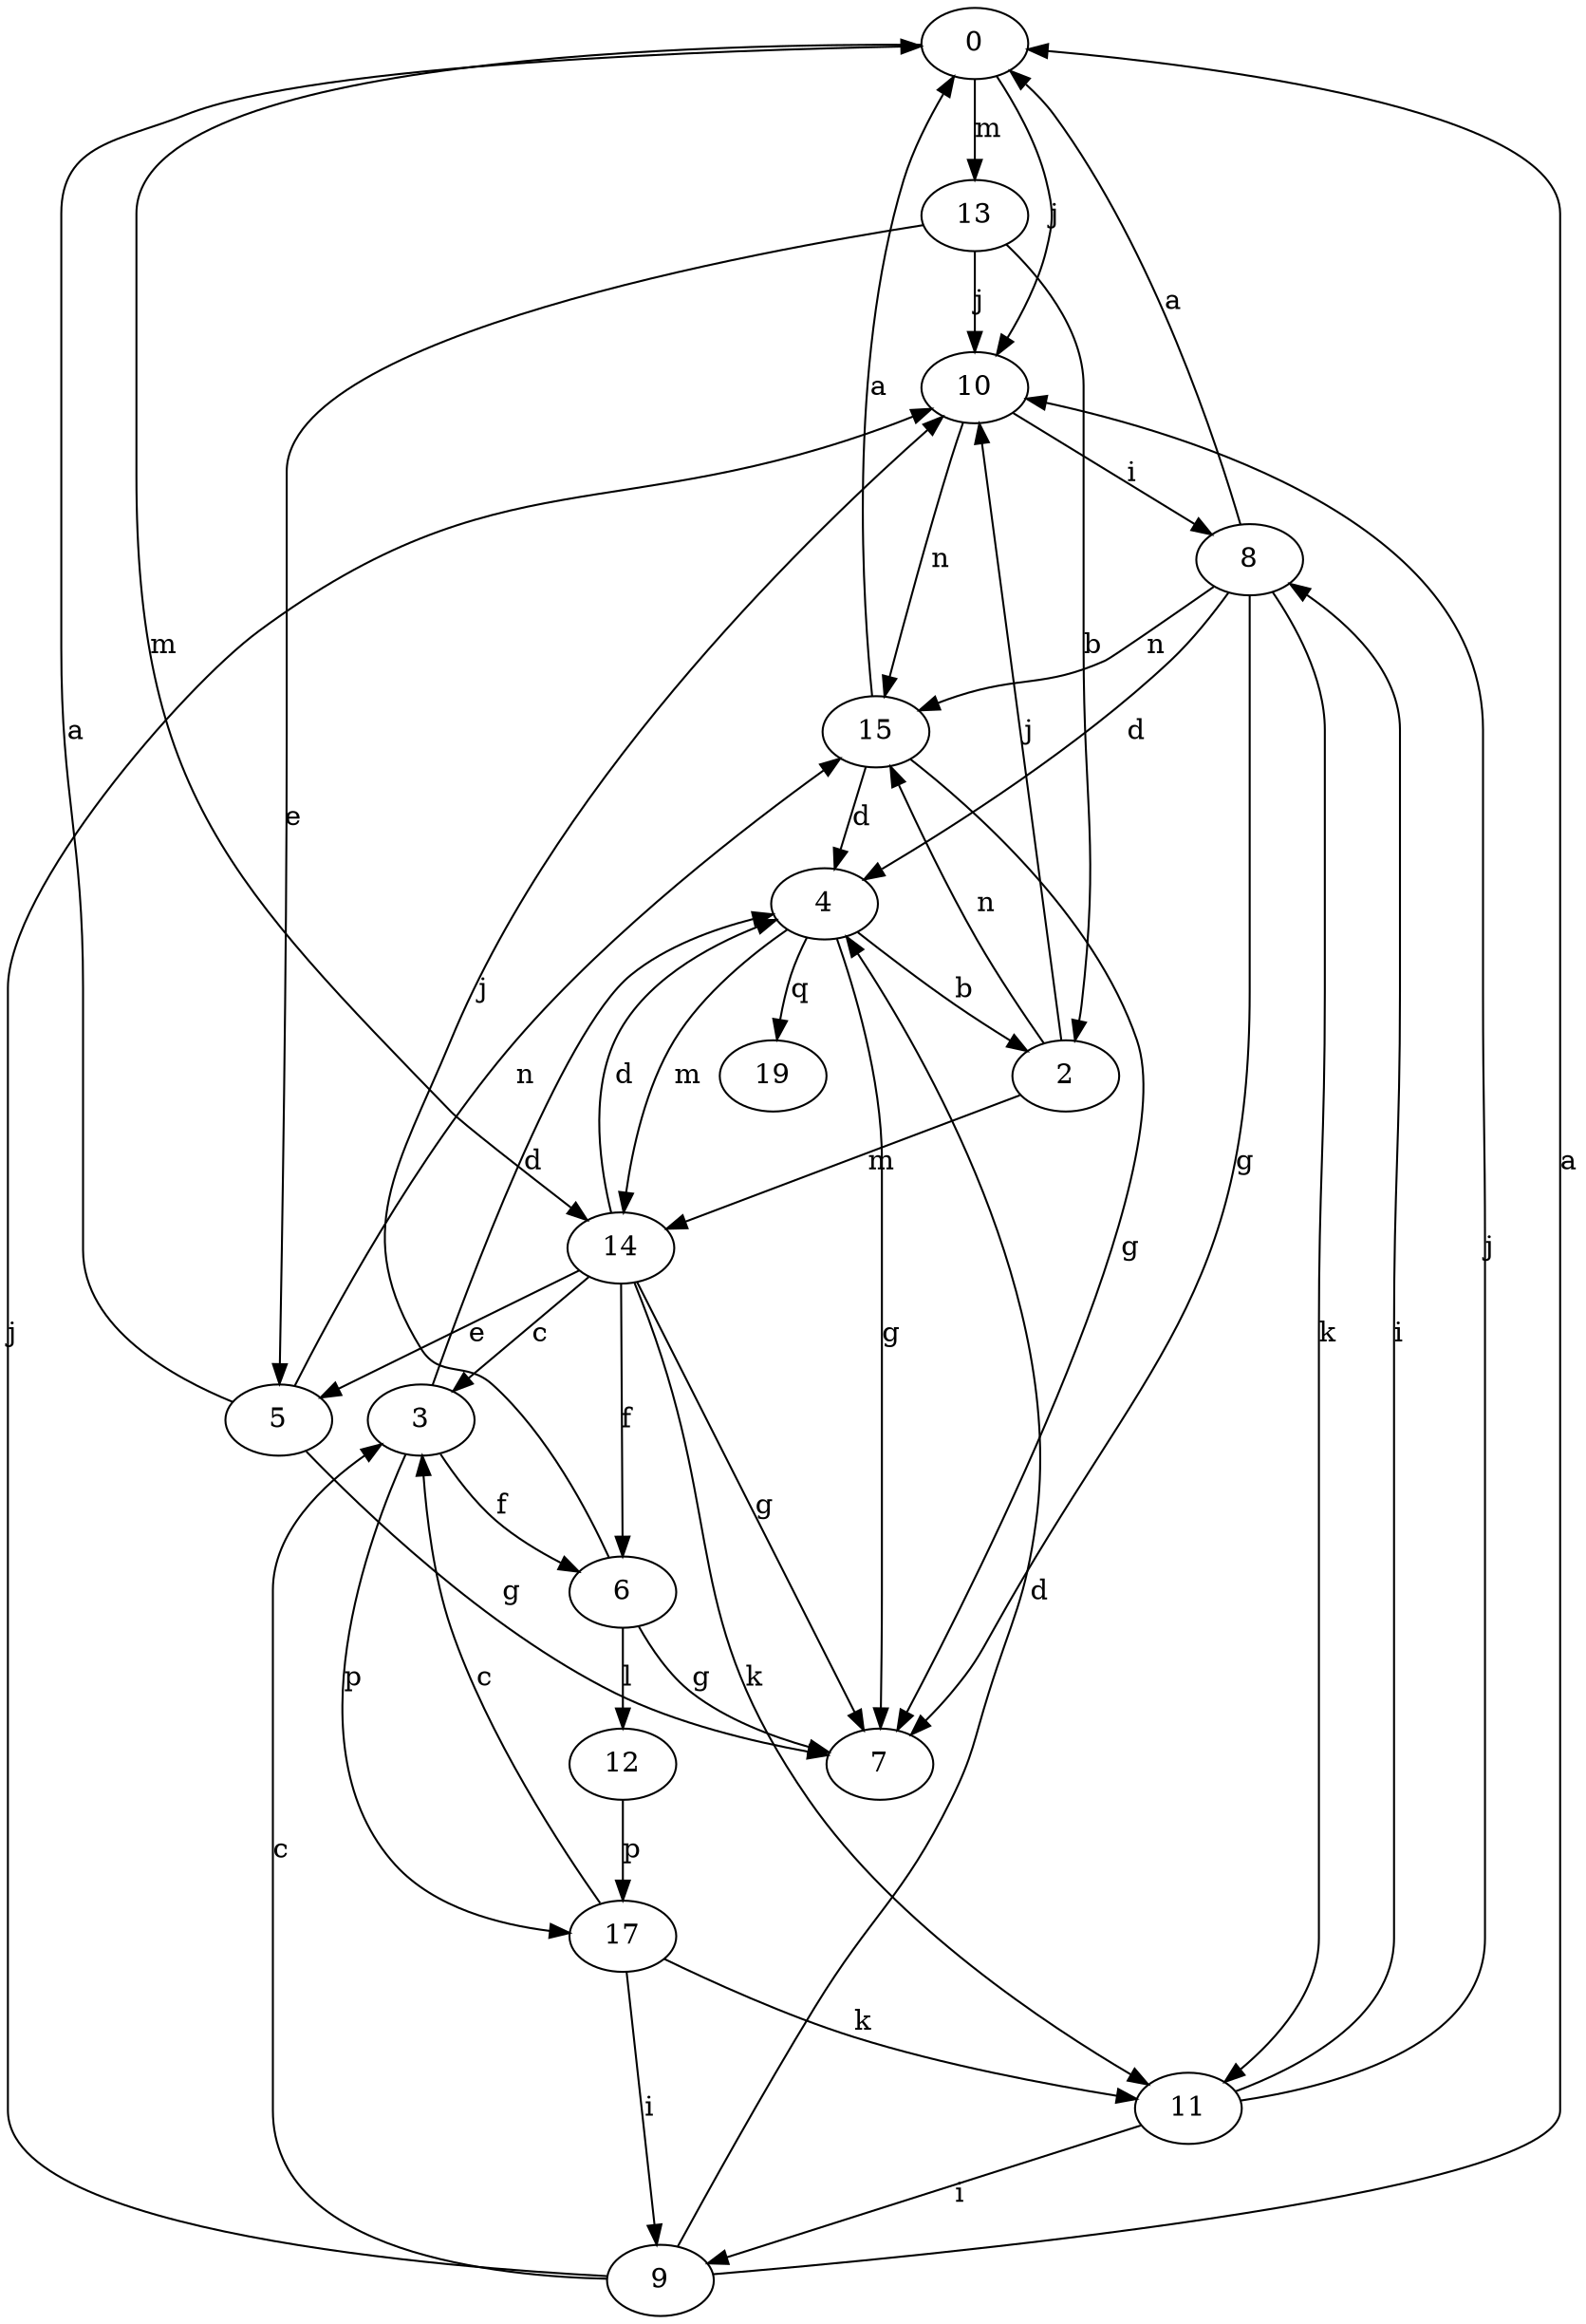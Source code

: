 strict digraph  {
0;
2;
3;
4;
5;
6;
7;
8;
9;
10;
11;
12;
13;
14;
15;
17;
19;
0 -> 10  [label=j];
0 -> 13  [label=m];
0 -> 14  [label=m];
2 -> 10  [label=j];
2 -> 14  [label=m];
2 -> 15  [label=n];
3 -> 4  [label=d];
3 -> 6  [label=f];
3 -> 17  [label=p];
4 -> 2  [label=b];
4 -> 7  [label=g];
4 -> 14  [label=m];
4 -> 19  [label=q];
5 -> 0  [label=a];
5 -> 7  [label=g];
5 -> 15  [label=n];
6 -> 7  [label=g];
6 -> 10  [label=j];
6 -> 12  [label=l];
8 -> 0  [label=a];
8 -> 4  [label=d];
8 -> 7  [label=g];
8 -> 11  [label=k];
8 -> 15  [label=n];
9 -> 0  [label=a];
9 -> 3  [label=c];
9 -> 4  [label=d];
9 -> 10  [label=j];
10 -> 8  [label=i];
10 -> 15  [label=n];
11 -> 8  [label=i];
11 -> 9  [label=i];
11 -> 10  [label=j];
12 -> 17  [label=p];
13 -> 2  [label=b];
13 -> 5  [label=e];
13 -> 10  [label=j];
14 -> 3  [label=c];
14 -> 4  [label=d];
14 -> 5  [label=e];
14 -> 6  [label=f];
14 -> 7  [label=g];
14 -> 11  [label=k];
15 -> 0  [label=a];
15 -> 4  [label=d];
15 -> 7  [label=g];
17 -> 3  [label=c];
17 -> 9  [label=i];
17 -> 11  [label=k];
}
